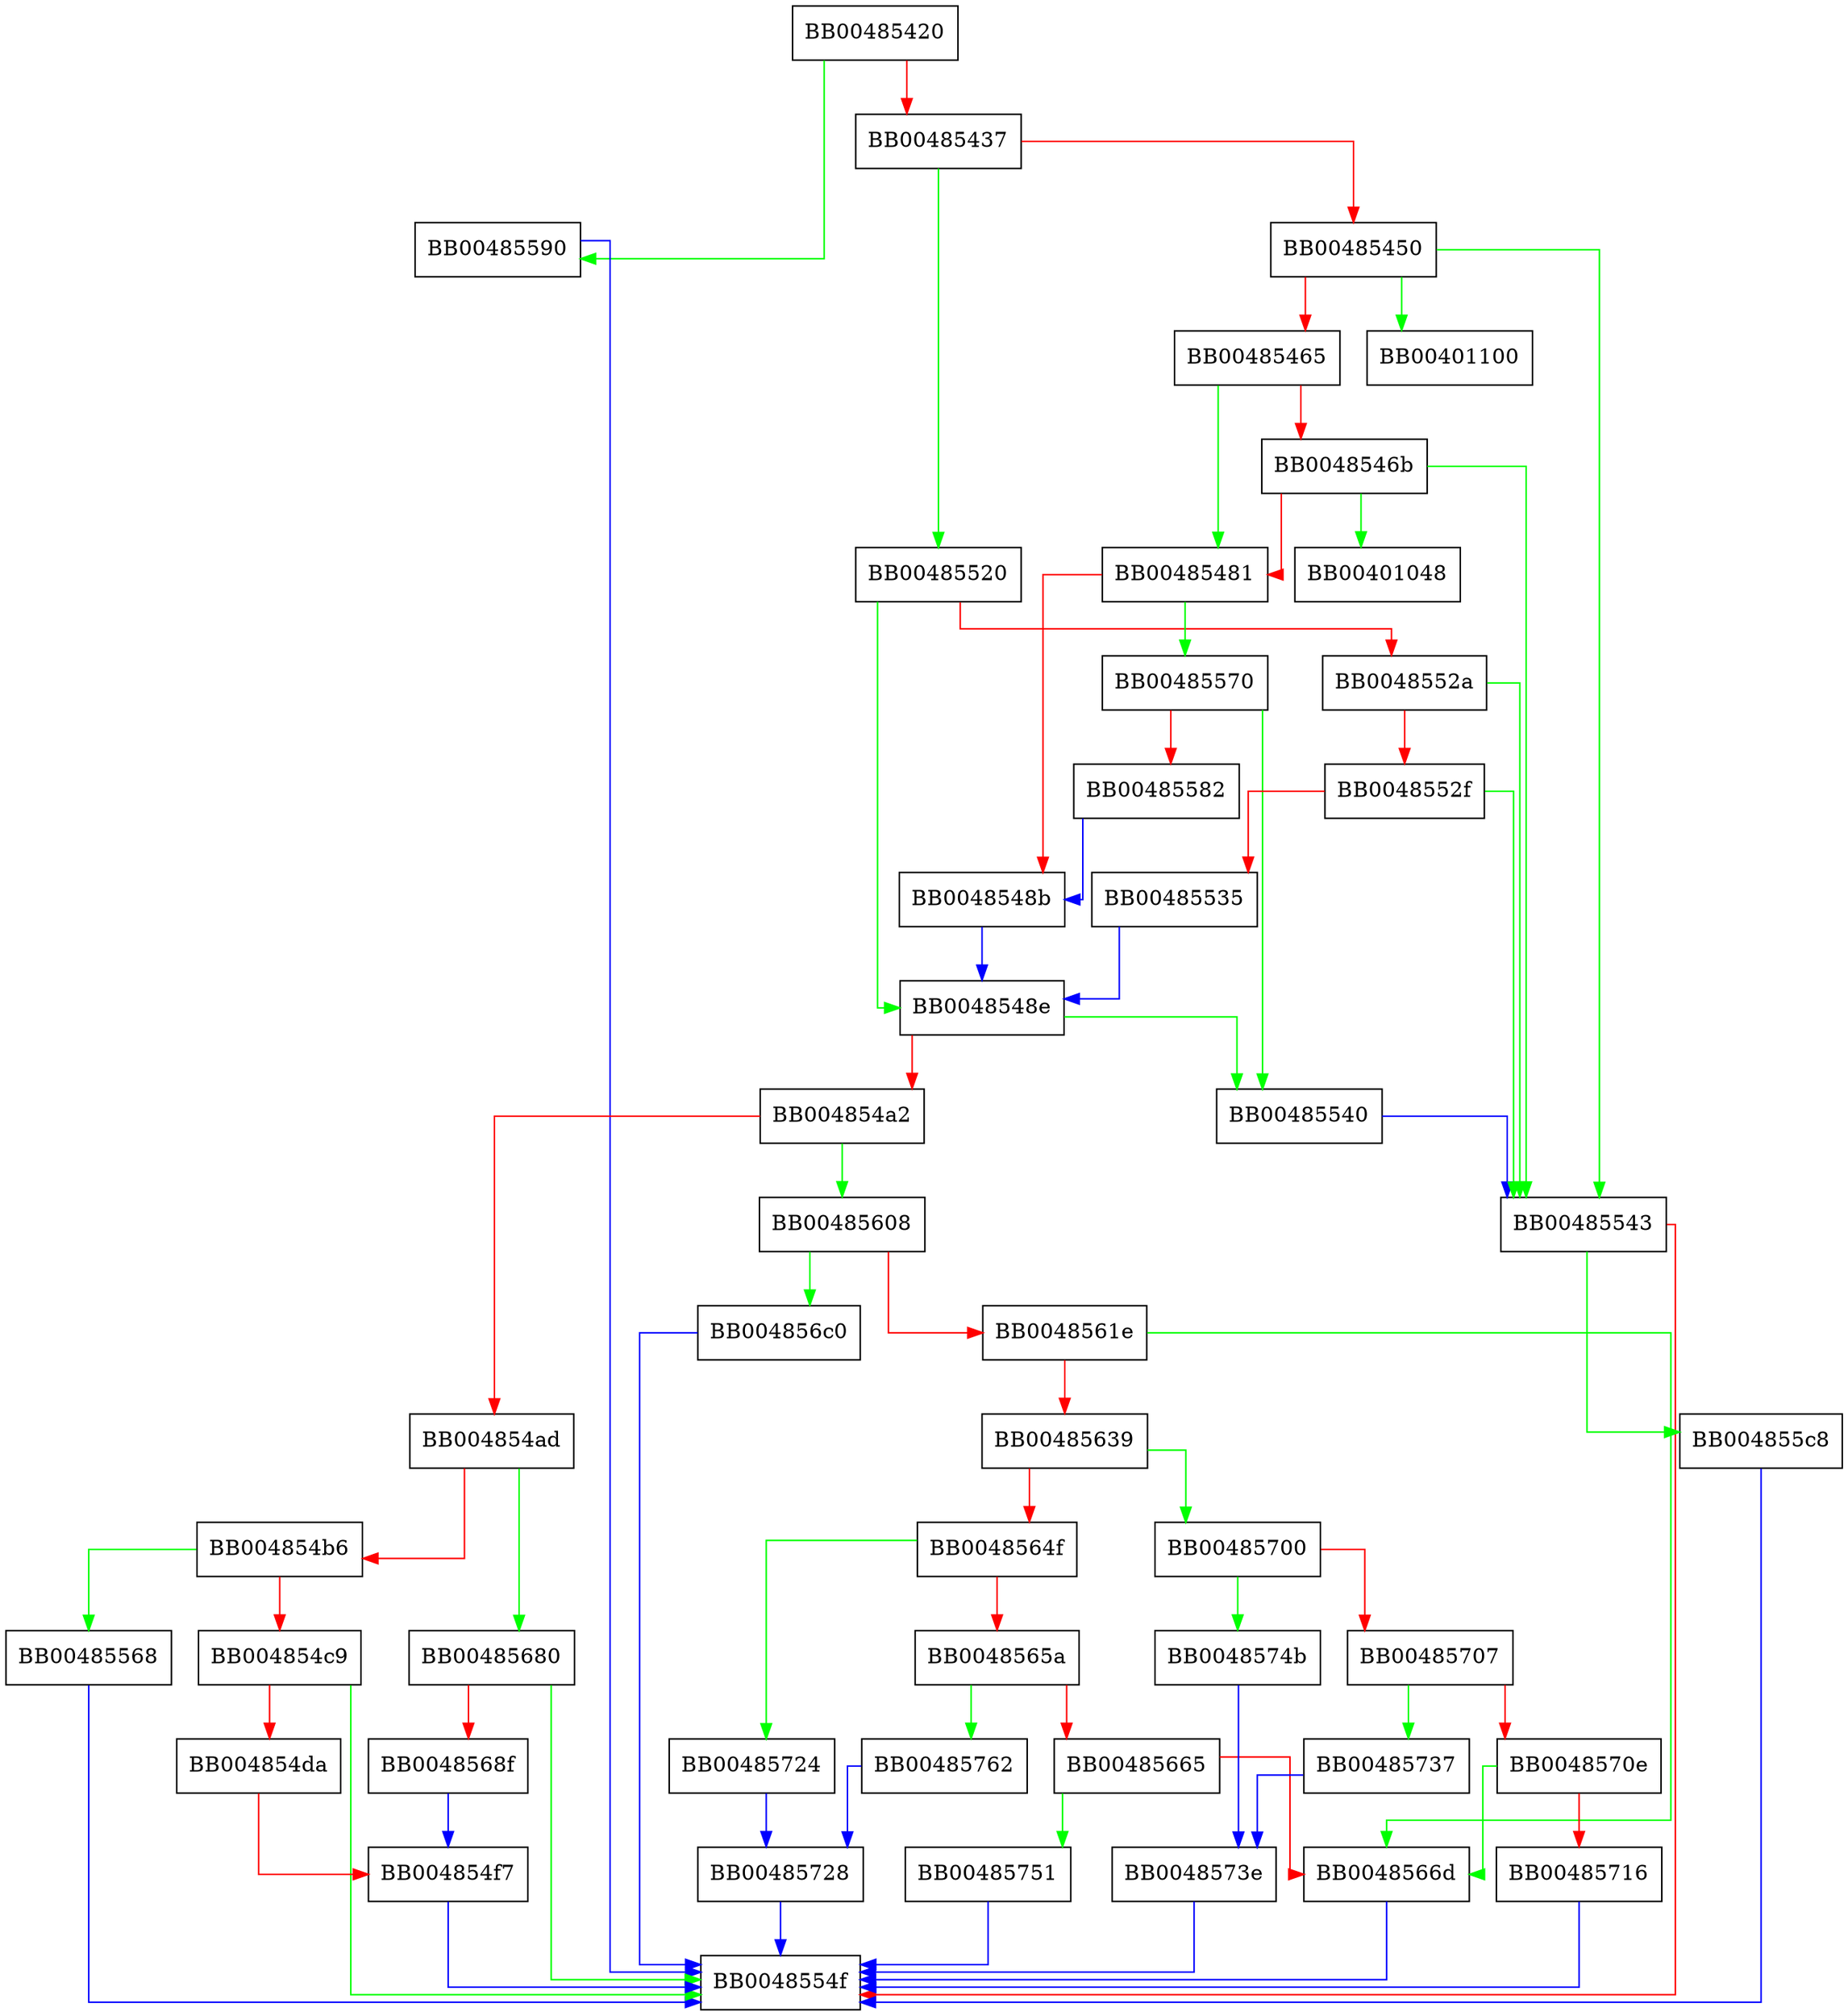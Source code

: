 digraph SSL_CONF_cmd {
  node [shape="box"];
  graph [splines=ortho];
  BB00485420 -> BB00485590 [color="green"];
  BB00485420 -> BB00485437 [color="red"];
  BB00485437 -> BB00485520 [color="green"];
  BB00485437 -> BB00485450 [color="red"];
  BB00485450 -> BB00401100 [color="green"];
  BB00485450 -> BB00485543 [color="green"];
  BB00485450 -> BB00485465 [color="red"];
  BB00485465 -> BB00485481 [color="green"];
  BB00485465 -> BB0048546b [color="red"];
  BB0048546b -> BB00401048 [color="green"];
  BB0048546b -> BB00485543 [color="green"];
  BB0048546b -> BB00485481 [color="red"];
  BB00485481 -> BB00485570 [color="green"];
  BB00485481 -> BB0048548b [color="red"];
  BB0048548b -> BB0048548e [color="blue"];
  BB0048548e -> BB00485540 [color="green"];
  BB0048548e -> BB004854a2 [color="red"];
  BB004854a2 -> BB00485608 [color="green"];
  BB004854a2 -> BB004854ad [color="red"];
  BB004854ad -> BB00485680 [color="green"];
  BB004854ad -> BB004854b6 [color="red"];
  BB004854b6 -> BB00485568 [color="green"];
  BB004854b6 -> BB004854c9 [color="red"];
  BB004854c9 -> BB0048554f [color="green"];
  BB004854c9 -> BB004854da [color="red"];
  BB004854da -> BB004854f7 [color="red"];
  BB004854f7 -> BB0048554f [color="blue"];
  BB00485520 -> BB0048548e [color="green"];
  BB00485520 -> BB0048552a [color="red"];
  BB0048552a -> BB00485543 [color="green"];
  BB0048552a -> BB0048552f [color="red"];
  BB0048552f -> BB00485543 [color="green"];
  BB0048552f -> BB00485535 [color="red"];
  BB00485535 -> BB0048548e [color="blue"];
  BB00485540 -> BB00485543 [color="blue"];
  BB00485543 -> BB004855c8 [color="green"];
  BB00485543 -> BB0048554f [color="red"];
  BB00485568 -> BB0048554f [color="blue"];
  BB00485570 -> BB00485540 [color="green"];
  BB00485570 -> BB00485582 [color="red"];
  BB00485582 -> BB0048548b [color="blue"];
  BB00485590 -> BB0048554f [color="blue"];
  BB004855c8 -> BB0048554f [color="blue"];
  BB00485608 -> BB004856c0 [color="green"];
  BB00485608 -> BB0048561e [color="red"];
  BB0048561e -> BB0048566d [color="green"];
  BB0048561e -> BB00485639 [color="red"];
  BB00485639 -> BB00485700 [color="green"];
  BB00485639 -> BB0048564f [color="red"];
  BB0048564f -> BB00485724 [color="green"];
  BB0048564f -> BB0048565a [color="red"];
  BB0048565a -> BB00485762 [color="green"];
  BB0048565a -> BB00485665 [color="red"];
  BB00485665 -> BB00485751 [color="green"];
  BB00485665 -> BB0048566d [color="red"];
  BB0048566d -> BB0048554f [color="blue"];
  BB00485680 -> BB0048554f [color="green"];
  BB00485680 -> BB0048568f [color="red"];
  BB0048568f -> BB004854f7 [color="blue"];
  BB004856c0 -> BB0048554f [color="blue"];
  BB00485700 -> BB0048574b [color="green"];
  BB00485700 -> BB00485707 [color="red"];
  BB00485707 -> BB00485737 [color="green"];
  BB00485707 -> BB0048570e [color="red"];
  BB0048570e -> BB0048566d [color="green"];
  BB0048570e -> BB00485716 [color="red"];
  BB00485716 -> BB0048554f [color="blue"];
  BB00485724 -> BB00485728 [color="blue"];
  BB00485728 -> BB0048554f [color="blue"];
  BB00485737 -> BB0048573e [color="blue"];
  BB0048573e -> BB0048554f [color="blue"];
  BB0048574b -> BB0048573e [color="blue"];
  BB00485751 -> BB0048554f [color="blue"];
  BB00485762 -> BB00485728 [color="blue"];
}